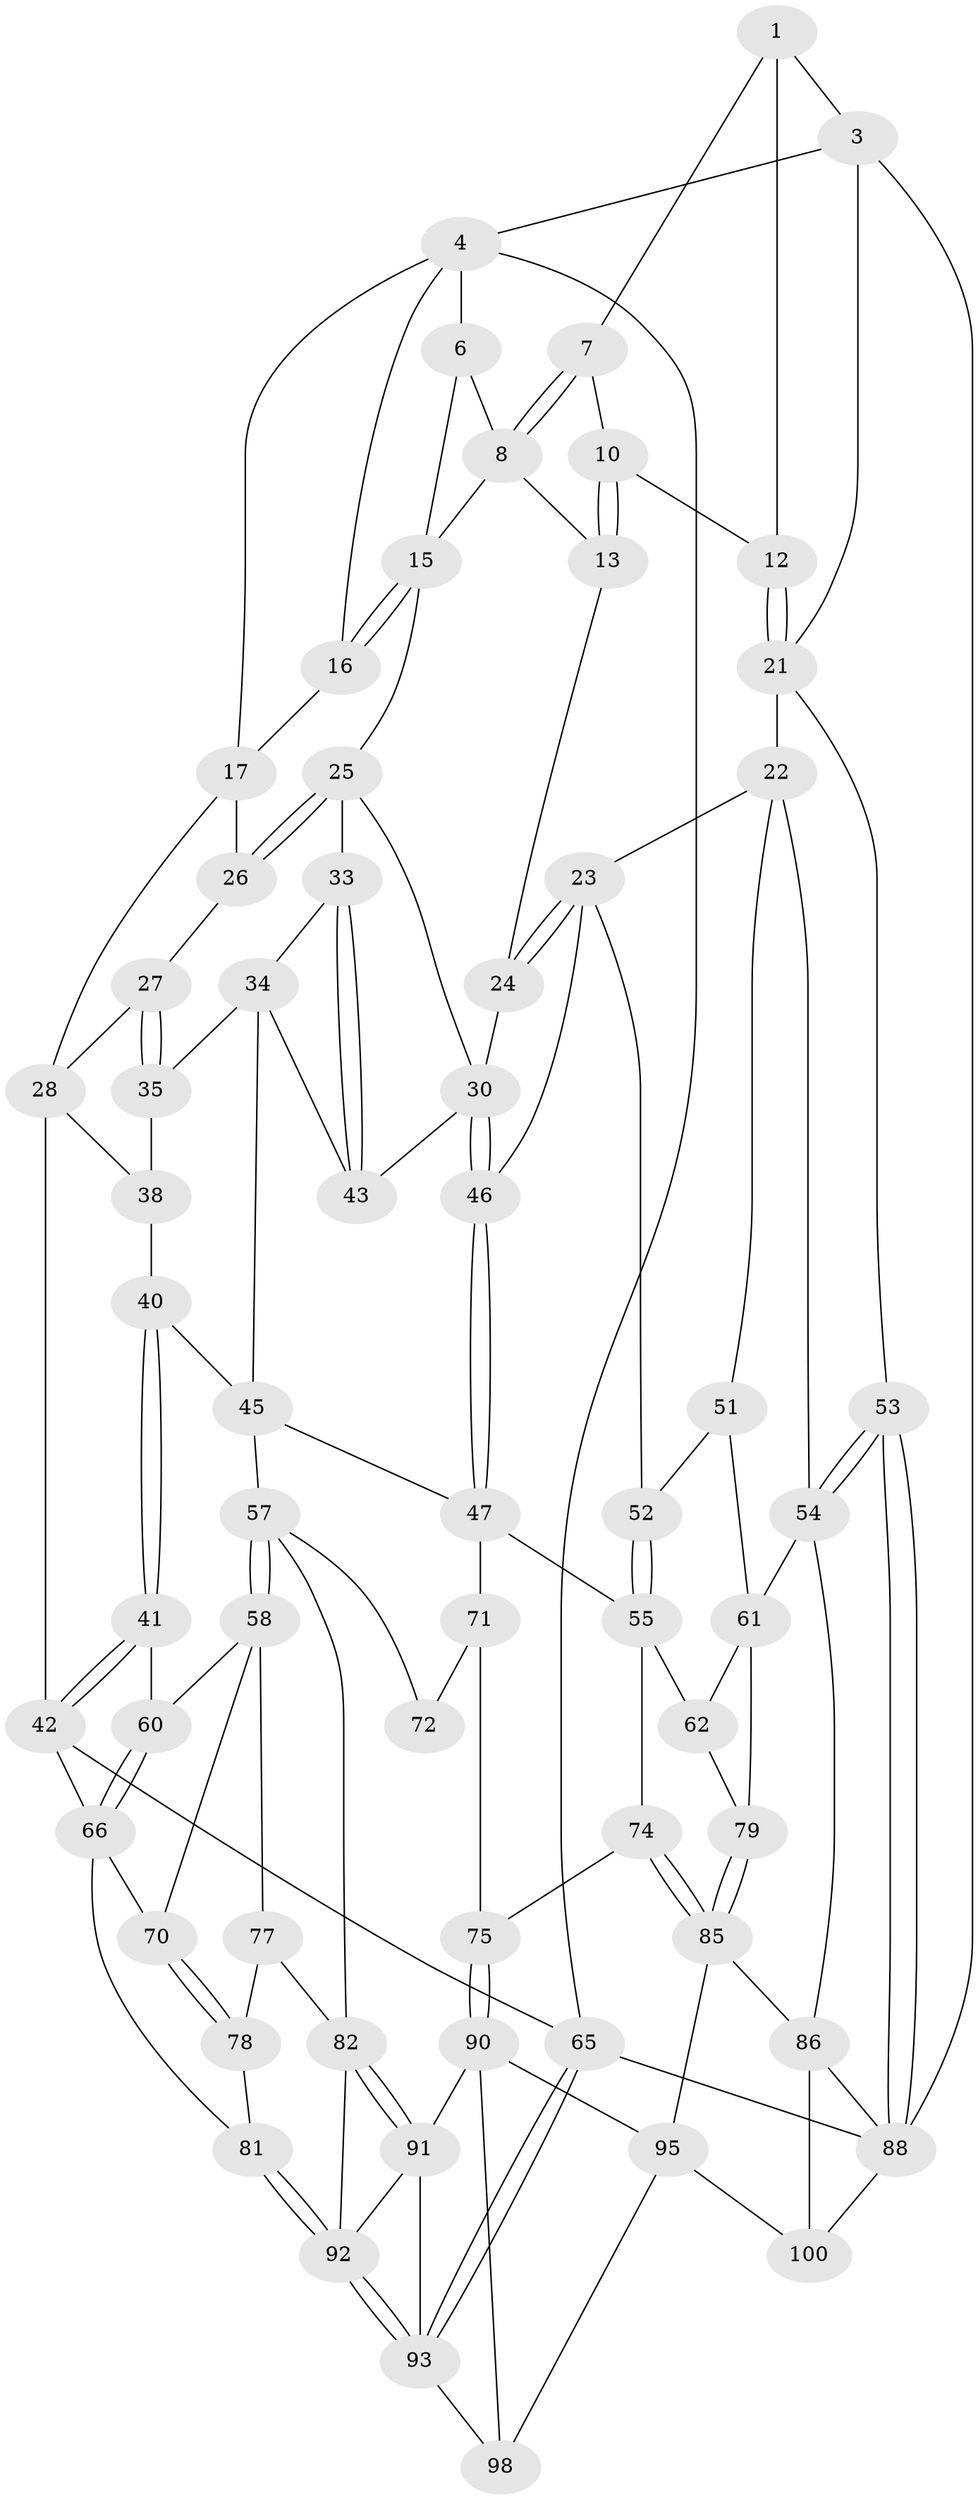 // original degree distribution, {3: 0.0196078431372549, 5: 0.49019607843137253, 6: 0.23529411764705882, 4: 0.2549019607843137}
// Generated by graph-tools (version 1.1) at 2025/11/02/27/25 16:11:59]
// undirected, 64 vertices, 137 edges
graph export_dot {
graph [start="1"]
  node [color=gray90,style=filled];
  1 [pos="+0.6204940715627913+0",super="+2"];
  3 [pos="+1+0"];
  4 [pos="+0+0",super="+5"];
  6 [pos="+0.3452820520009519+0",super="+9"];
  7 [pos="+0.622792714232669+0"];
  8 [pos="+0.5826463286967385+0.008780654424953602",super="+14"];
  10 [pos="+0.674407336288271+0",super="+11"];
  12 [pos="+0.9240370711621334+0.04234081250221372"];
  13 [pos="+0.6915657719098136+0.23248221527022897",super="+20"];
  15 [pos="+0.42829348139901735+0.1841860725788501",super="+19"];
  16 [pos="+0.21709937389964648+0"];
  17 [pos="+0.1899102574380321+0.14204287820225595",super="+18"];
  21 [pos="+0.9455466302943183+0.37462312282618043",super="+36"];
  22 [pos="+0.9307586498251864+0.37574512562480983",super="+50"];
  23 [pos="+0.9175012054893771+0.372648372235567",super="+49"];
  24 [pos="+0.7261146988439863+0.259997147065646"];
  25 [pos="+0.4121813868755264+0.24228192668281867",super="+32"];
  26 [pos="+0.22786835513936268+0.19192677401212963"];
  27 [pos="+0.19223146863356774+0.31318931221151136"];
  28 [pos="+0.10116476270491156+0.3422112579146321",super="+29"];
  30 [pos="+0.5980816006394425+0.42576728829421334",super="+31"];
  33 [pos="+0.3927188147698279+0.33154467215341105"];
  34 [pos="+0.31311041736882705+0.40738841639849116",super="+44"];
  35 [pos="+0.29142021990609474+0.41362540243982293",super="+37"];
  38 [pos="+0.10174917167126707+0.3428520398062749",super="+39"];
  40 [pos="+0.19972339378154141+0.5443900915500735"];
  41 [pos="+0.1906292084325444+0.5541341916487977"];
  42 [pos="+0+0.4630698416677985",super="+64"];
  43 [pos="+0.445900592774581+0.532618584781855"];
  45 [pos="+0.4271398343863899+0.5688070023009537",super="+48"];
  46 [pos="+0.6437850187566039+0.5192418184747981"];
  47 [pos="+0.45712675666297553+0.6332767578243542",super="+56"];
  51 [pos="+0.706259183468105+0.5839207978341487"];
  52 [pos="+0.6818052275020273+0.5598913433449999"];
  53 [pos="+1+0.7313441551510174"];
  54 [pos="+0.8546246525751954+0.67770951391043",super="+68"];
  55 [pos="+0.5625498023207962+0.7171923369844061",super="+63"];
  57 [pos="+0.29914816516888976+0.6847536057678414",super="+73"];
  58 [pos="+0.29101581287045697+0.6804526666158454",super="+59"];
  60 [pos="+0.1952679502961814+0.5744807740483312"];
  61 [pos="+0.6988512389861954+0.6782687571004848",super="+69"];
  62 [pos="+0.6688897014077103+0.7212264532046914"];
  65 [pos="+0+1"];
  66 [pos="+0.10729556598295904+0.7074754508431749",super="+67"];
  70 [pos="+0.18041859699403792+0.7306238596227291"];
  71 [pos="+0.45309189752878276+0.6605815702664735",super="+76"];
  72 [pos="+0.3882300363977734+0.7975121790797057"];
  74 [pos="+0.5730727439823899+0.7785922787929374"];
  75 [pos="+0.5199330522816427+0.8383586810280168"];
  77 [pos="+0.2698453174874051+0.6993244598607276",super="+84"];
  78 [pos="+0.19356817585235808+0.7600254909562632",super="+80"];
  79 [pos="+0.721208917257231+0.7591971182317367"];
  81 [pos="+0.103728855808691+0.8010285600076574"];
  82 [pos="+0.31259097213894493+0.8433048740187202",super="+83"];
  85 [pos="+0.7065329265775525+0.8615006960701582",super="+87"];
  86 [pos="+0.8111771408407653+0.8566767909854445",super="+89"];
  88 [pos="+1+0.7329058748669082",super="+102"];
  90 [pos="+0.5146500731027257+0.8822682231153562",super="+96"];
  91 [pos="+0.3479893334034983+0.9053653001035762",super="+97"];
  92 [pos="+0+1",super="+94"];
  93 [pos="+0+1",super="+99"];
  95 [pos="+0.7085502830701169+0.9310181736669347",super="+101"];
  98 [pos="+0.44621551508840845+1"];
  100 [pos="+0.8456802487224612+1"];
  1 -- 7;
  1 -- 3;
  1 -- 12;
  3 -- 4;
  3 -- 88;
  3 -- 21;
  4 -- 65;
  4 -- 16;
  4 -- 6;
  4 -- 17;
  6 -- 8;
  6 -- 15;
  7 -- 8;
  7 -- 8;
  7 -- 10;
  8 -- 13;
  8 -- 15;
  10 -- 13 [weight=2];
  10 -- 13;
  10 -- 12;
  12 -- 21;
  12 -- 21;
  13 -- 24;
  15 -- 16;
  15 -- 16;
  15 -- 25;
  16 -- 17;
  17 -- 26;
  17 -- 28;
  21 -- 22;
  21 -- 53;
  22 -- 23;
  22 -- 54;
  22 -- 51;
  23 -- 24;
  23 -- 24;
  23 -- 52;
  23 -- 46;
  24 -- 30;
  25 -- 26;
  25 -- 26;
  25 -- 33;
  25 -- 30;
  26 -- 27;
  27 -- 28;
  27 -- 35;
  27 -- 35;
  28 -- 38;
  28 -- 42;
  30 -- 46;
  30 -- 46;
  30 -- 43;
  33 -- 34;
  33 -- 43;
  33 -- 43;
  34 -- 35;
  34 -- 43;
  34 -- 45;
  35 -- 38 [weight=2];
  38 -- 40;
  40 -- 41;
  40 -- 41;
  40 -- 45;
  41 -- 42;
  41 -- 42;
  41 -- 60;
  42 -- 65;
  42 -- 66;
  45 -- 57;
  45 -- 47;
  46 -- 47;
  46 -- 47;
  47 -- 55;
  47 -- 71;
  51 -- 52;
  51 -- 61;
  52 -- 55;
  52 -- 55;
  53 -- 54;
  53 -- 54;
  53 -- 88;
  53 -- 88;
  54 -- 86;
  54 -- 61;
  55 -- 74;
  55 -- 62;
  57 -- 58;
  57 -- 58;
  57 -- 72;
  57 -- 82;
  58 -- 77;
  58 -- 60;
  58 -- 70;
  60 -- 66;
  60 -- 66;
  61 -- 62;
  61 -- 79;
  62 -- 79;
  65 -- 93;
  65 -- 93;
  65 -- 88;
  66 -- 70;
  66 -- 81;
  70 -- 78;
  70 -- 78;
  71 -- 72 [weight=2];
  71 -- 75;
  74 -- 75;
  74 -- 85;
  74 -- 85;
  75 -- 90;
  75 -- 90;
  77 -- 78 [weight=2];
  77 -- 82;
  78 -- 81;
  79 -- 85;
  79 -- 85;
  81 -- 92;
  81 -- 92;
  82 -- 91;
  82 -- 91;
  82 -- 92;
  85 -- 86;
  85 -- 95;
  86 -- 88;
  86 -- 100;
  88 -- 100;
  90 -- 91;
  90 -- 98;
  90 -- 95;
  91 -- 92;
  91 -- 93;
  92 -- 93;
  92 -- 93;
  93 -- 98;
  95 -- 98;
  95 -- 100;
}
